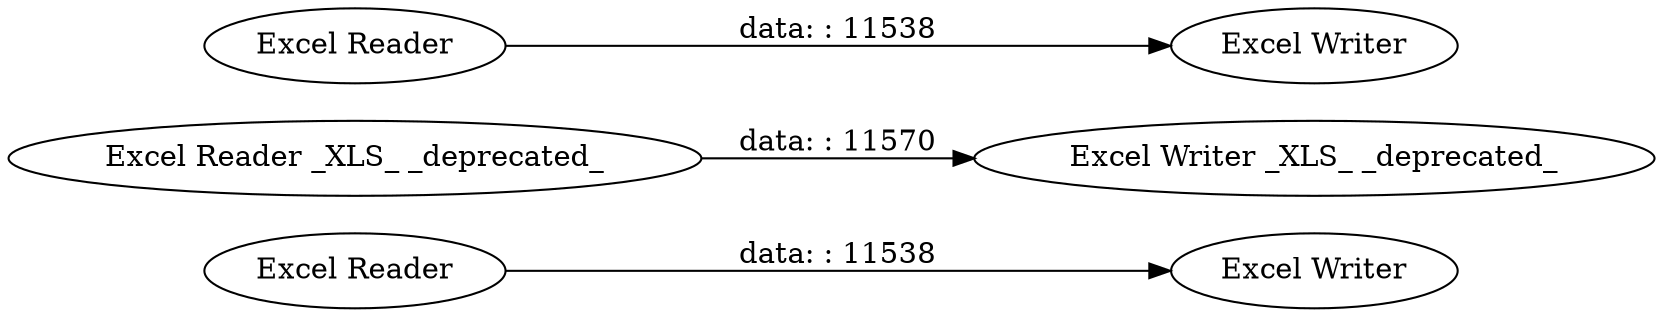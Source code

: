digraph {
	"-3680879856697588167_88" [label="Excel Writer"]
	"-3680879856697588167_84" [label="Excel Writer _XLS_ _deprecated_"]
	"-3680879856697588167_76" [label="Excel Reader _XLS_ _deprecated_"]
	"-3680879856697588167_87" [label="Excel Reader"]
	"-3680879856697588167_86" [label="Excel Writer"]
	"-3680879856697588167_77" [label="Excel Reader"]
	"-3680879856697588167_87" -> "-3680879856697588167_88" [label="data: : 11538"]
	"-3680879856697588167_76" -> "-3680879856697588167_84" [label="data: : 11570"]
	"-3680879856697588167_77" -> "-3680879856697588167_86" [label="data: : 11538"]
	rankdir=LR
}
